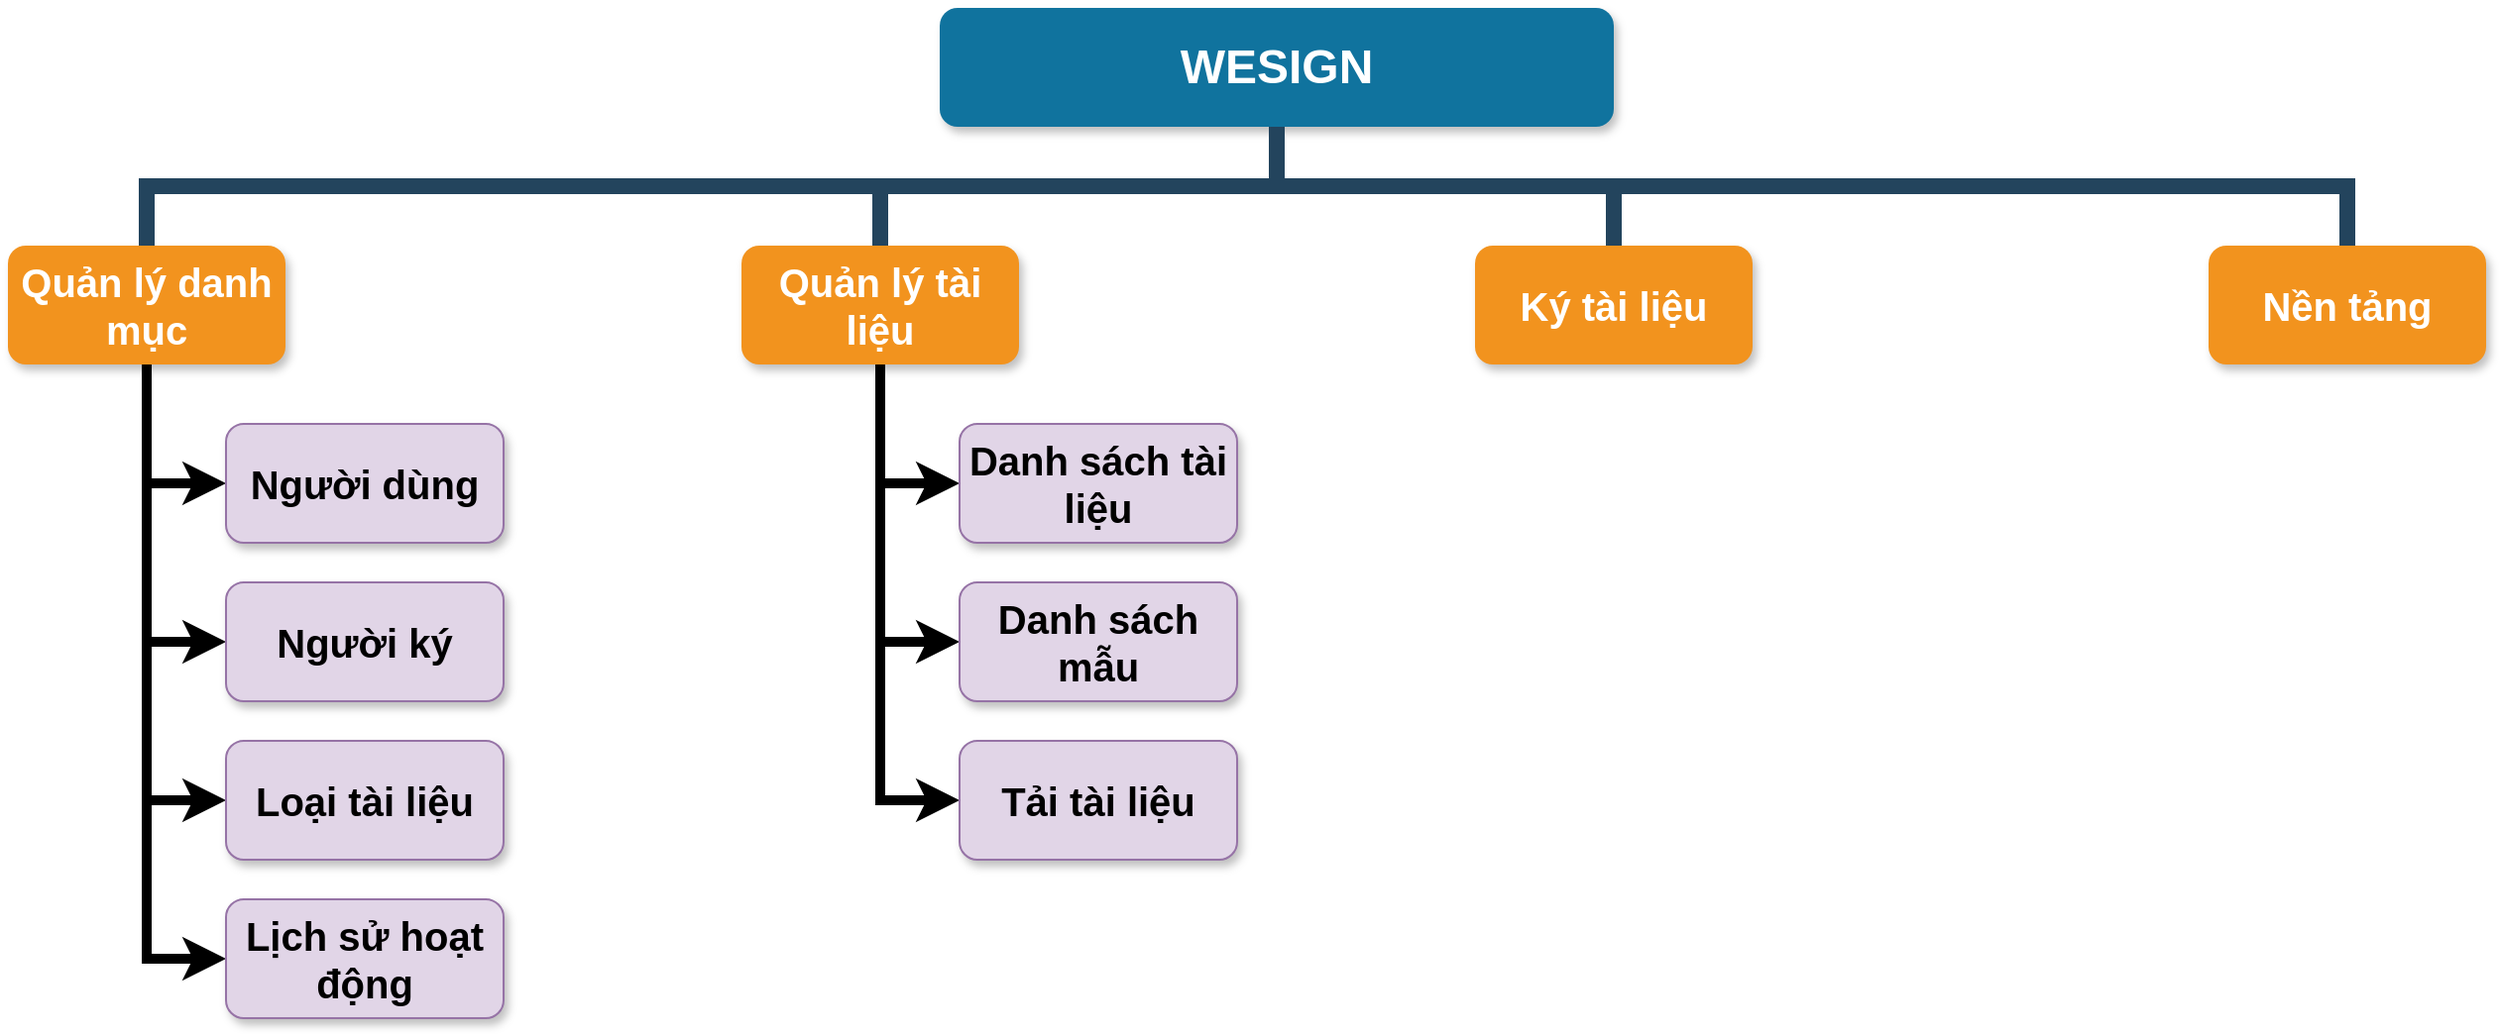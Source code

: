 <mxfile version="14.5.10" type="github">
  <diagram name="Page-1" id="64c3da0e-402f-94eb-ee01-a36477274f13">
    <mxGraphModel dx="2031" dy="1089" grid="1" gridSize="10" guides="1" tooltips="1" connect="1" arrows="1" fold="1" page="1" pageScale="1" pageWidth="1169" pageHeight="826" background="#ffffff" math="0" shadow="0">
      <root>
        <mxCell id="0" />
        <mxCell id="1" parent="0" />
        <mxCell id="2" value="WESIGN" style="whiteSpace=wrap;rounded=1;shadow=1;fillColor=#10739E;strokeColor=none;fontColor=#FFFFFF;fontStyle=1;fontSize=24" parent="1" vertex="1">
          <mxGeometry x="1000" y="50" width="340" height="60" as="geometry" />
        </mxCell>
        <mxCell id="gqJtwiR3Wz7lq9e83OJq-236" style="edgeStyle=orthogonalEdgeStyle;rounded=0;orthogonalLoop=1;jettySize=auto;html=1;entryX=0;entryY=0.5;entryDx=0;entryDy=0;fontSize=20;strokeWidth=5;" edge="1" parent="1" source="4" target="gqJtwiR3Wz7lq9e83OJq-235">
          <mxGeometry relative="1" as="geometry" />
        </mxCell>
        <mxCell id="gqJtwiR3Wz7lq9e83OJq-238" style="edgeStyle=orthogonalEdgeStyle;rounded=0;orthogonalLoop=1;jettySize=auto;html=1;entryX=0;entryY=0.5;entryDx=0;entryDy=0;fontSize=20;strokeWidth=5;" edge="1" parent="1" source="4" target="gqJtwiR3Wz7lq9e83OJq-237">
          <mxGeometry relative="1" as="geometry" />
        </mxCell>
        <mxCell id="gqJtwiR3Wz7lq9e83OJq-240" style="edgeStyle=orthogonalEdgeStyle;rounded=0;orthogonalLoop=1;jettySize=auto;html=1;entryX=0;entryY=0.5;entryDx=0;entryDy=0;fontSize=20;strokeWidth=5;" edge="1" parent="1" source="4" target="gqJtwiR3Wz7lq9e83OJq-239">
          <mxGeometry relative="1" as="geometry" />
        </mxCell>
        <mxCell id="gqJtwiR3Wz7lq9e83OJq-248" style="edgeStyle=orthogonalEdgeStyle;rounded=0;orthogonalLoop=1;jettySize=auto;html=1;entryX=0;entryY=0.5;entryDx=0;entryDy=0;fontSize=20;strokeWidth=5;" edge="1" parent="1" source="4" target="gqJtwiR3Wz7lq9e83OJq-247">
          <mxGeometry relative="1" as="geometry" />
        </mxCell>
        <mxCell id="4" value="Quản lý danh mục" style="whiteSpace=wrap;rounded=1;fillColor=#F2931E;strokeColor=none;shadow=1;fontColor=#FFFFFF;fontStyle=1;fontSize=20;" parent="1" vertex="1">
          <mxGeometry x="530" y="170.0" width="140" height="60" as="geometry" />
        </mxCell>
        <mxCell id="gqJtwiR3Wz7lq9e83OJq-242" style="edgeStyle=orthogonalEdgeStyle;rounded=0;orthogonalLoop=1;jettySize=auto;html=1;entryX=0;entryY=0.5;entryDx=0;entryDy=0;fontSize=20;strokeWidth=5;" edge="1" parent="1" source="6" target="gqJtwiR3Wz7lq9e83OJq-241">
          <mxGeometry relative="1" as="geometry" />
        </mxCell>
        <mxCell id="gqJtwiR3Wz7lq9e83OJq-244" style="edgeStyle=orthogonalEdgeStyle;rounded=0;orthogonalLoop=1;jettySize=auto;html=1;entryX=0;entryY=0.5;entryDx=0;entryDy=0;fontSize=20;strokeWidth=5;" edge="1" parent="1" source="6" target="gqJtwiR3Wz7lq9e83OJq-243">
          <mxGeometry relative="1" as="geometry" />
        </mxCell>
        <mxCell id="gqJtwiR3Wz7lq9e83OJq-246" style="edgeStyle=orthogonalEdgeStyle;rounded=0;orthogonalLoop=1;jettySize=auto;html=1;entryX=0;entryY=0.5;entryDx=0;entryDy=0;fontSize=20;strokeWidth=5;" edge="1" parent="1" source="6" target="gqJtwiR3Wz7lq9e83OJq-245">
          <mxGeometry relative="1" as="geometry" />
        </mxCell>
        <mxCell id="6" value="Quản lý tài liệu" style="whiteSpace=wrap;rounded=1;fillColor=#F2931E;strokeColor=none;shadow=1;fontColor=#FFFFFF;fontStyle=1;fontSize=20;" parent="1" vertex="1">
          <mxGeometry x="900" y="170.0" width="140" height="60" as="geometry" />
        </mxCell>
        <mxCell id="7" value="Ký tài liệu" style="whiteSpace=wrap;rounded=1;fillColor=#F2931E;strokeColor=none;shadow=1;fontColor=#FFFFFF;fontStyle=1;fontSize=20;" parent="1" vertex="1">
          <mxGeometry x="1270" y="170.0" width="140" height="60" as="geometry" />
        </mxCell>
        <mxCell id="8" value="Nền tảng" style="whiteSpace=wrap;rounded=1;fillColor=#F2931E;strokeColor=none;shadow=1;fontColor=#FFFFFF;fontStyle=1;fontSize=20;" parent="1" vertex="1">
          <mxGeometry x="1640" y="170.0" width="140" height="60" as="geometry" />
        </mxCell>
        <mxCell id="230" value="" style="edgeStyle=elbowEdgeStyle;elbow=vertical;rounded=0;fontColor=#000000;endArrow=none;endFill=0;strokeWidth=8;strokeColor=#23445D;" parent="1" source="2" target="4" edge="1">
          <mxGeometry width="100" height="100" relative="1" as="geometry">
            <mxPoint x="550" y="150" as="sourcePoint" />
            <mxPoint x="650" y="50" as="targetPoint" />
          </mxGeometry>
        </mxCell>
        <mxCell id="231" value="" style="edgeStyle=elbowEdgeStyle;elbow=vertical;rounded=0;fontColor=#000000;endArrow=none;endFill=0;strokeWidth=8;strokeColor=#23445D;" parent="1" source="2" target="6" edge="1">
          <mxGeometry width="100" height="100" relative="1" as="geometry">
            <mxPoint x="560" y="160" as="sourcePoint" />
            <mxPoint x="660" y="60" as="targetPoint" />
          </mxGeometry>
        </mxCell>
        <mxCell id="232" value="" style="edgeStyle=elbowEdgeStyle;elbow=vertical;rounded=0;fontColor=#000000;endArrow=none;endFill=0;strokeWidth=8;strokeColor=#23445D;" parent="1" source="2" target="7" edge="1">
          <mxGeometry width="100" height="100" relative="1" as="geometry">
            <mxPoint x="570" y="170" as="sourcePoint" />
            <mxPoint x="670" y="70" as="targetPoint" />
          </mxGeometry>
        </mxCell>
        <mxCell id="233" value="" style="edgeStyle=elbowEdgeStyle;elbow=vertical;rounded=0;fontColor=#000000;endArrow=none;endFill=0;strokeWidth=8;strokeColor=#23445D;" parent="1" source="2" target="8" edge="1">
          <mxGeometry width="100" height="100" relative="1" as="geometry">
            <mxPoint x="580" y="180" as="sourcePoint" />
            <mxPoint x="680" y="80" as="targetPoint" />
          </mxGeometry>
        </mxCell>
        <mxCell id="gqJtwiR3Wz7lq9e83OJq-235" value="Người dùng" style="whiteSpace=wrap;rounded=1;fillColor=#e1d5e7;strokeColor=#9673a6;shadow=1;fontStyle=1;fontSize=20;" vertex="1" parent="1">
          <mxGeometry x="640" y="260.0" width="140" height="60" as="geometry" />
        </mxCell>
        <mxCell id="gqJtwiR3Wz7lq9e83OJq-237" value="Người ký" style="whiteSpace=wrap;rounded=1;fillColor=#e1d5e7;strokeColor=#9673a6;shadow=1;fontStyle=1;fontSize=20;" vertex="1" parent="1">
          <mxGeometry x="640" y="340.0" width="140" height="60" as="geometry" />
        </mxCell>
        <mxCell id="gqJtwiR3Wz7lq9e83OJq-239" value="Loại tài liệu" style="whiteSpace=wrap;rounded=1;fillColor=#e1d5e7;strokeColor=#9673a6;shadow=1;fontStyle=1;fontSize=20;" vertex="1" parent="1">
          <mxGeometry x="640" y="420.0" width="140" height="60" as="geometry" />
        </mxCell>
        <mxCell id="gqJtwiR3Wz7lq9e83OJq-241" value="Danh sách tài liệu" style="whiteSpace=wrap;rounded=1;fillColor=#e1d5e7;strokeColor=#9673a6;shadow=1;fontStyle=1;fontSize=20;" vertex="1" parent="1">
          <mxGeometry x="1010" y="260.0" width="140" height="60" as="geometry" />
        </mxCell>
        <mxCell id="gqJtwiR3Wz7lq9e83OJq-243" value="Danh sách mẫu" style="whiteSpace=wrap;rounded=1;fillColor=#e1d5e7;strokeColor=#9673a6;shadow=1;fontStyle=1;fontSize=20;" vertex="1" parent="1">
          <mxGeometry x="1010" y="340.0" width="140" height="60" as="geometry" />
        </mxCell>
        <mxCell id="gqJtwiR3Wz7lq9e83OJq-245" value="Tải tài liệu" style="whiteSpace=wrap;rounded=1;fillColor=#e1d5e7;strokeColor=#9673a6;shadow=1;fontStyle=1;fontSize=20;" vertex="1" parent="1">
          <mxGeometry x="1010" y="420.0" width="140" height="60" as="geometry" />
        </mxCell>
        <mxCell id="gqJtwiR3Wz7lq9e83OJq-247" value="Lịch sử hoạt động" style="whiteSpace=wrap;rounded=1;fillColor=#e1d5e7;strokeColor=#9673a6;shadow=1;fontStyle=1;fontSize=20;" vertex="1" parent="1">
          <mxGeometry x="640" y="500.0" width="140" height="60" as="geometry" />
        </mxCell>
      </root>
    </mxGraphModel>
  </diagram>
</mxfile>
